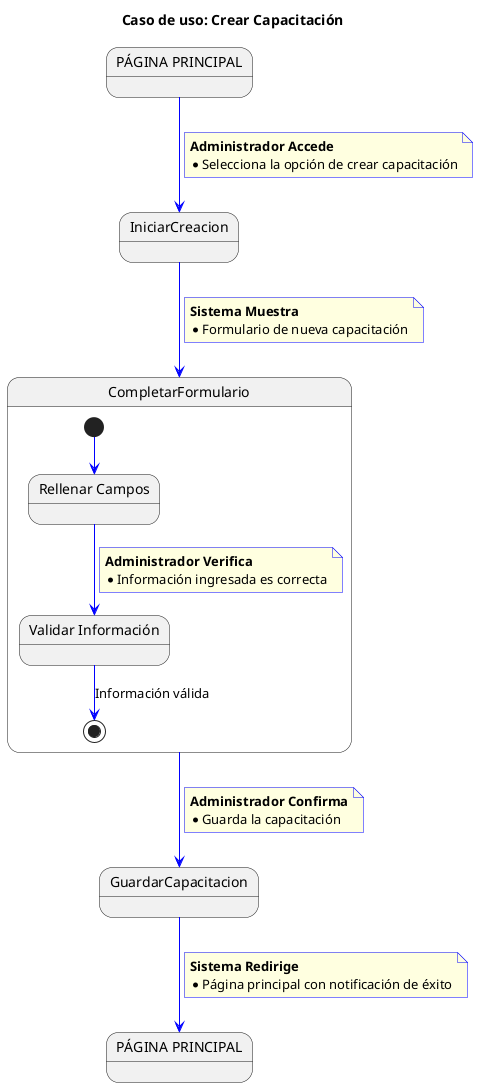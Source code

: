 @startuml
title Caso de uso: Crear Capacitación

skinparam {
    NoteBackgroundColor #lightYellow
    ArrowColor #blue
    NoteBorderColor #blue
    linetype polyline
}

state startState as "PÁGINA PRINCIPAL"
state endState as "PÁGINA PRINCIPAL"

startState --> IniciarCreacion
note on link
    <b>Administrador Accede</b>
    * Selecciona la opción de crear capacitación
end note

IniciarCreacion --> CompletarFormulario
note on link
    <b>Sistema Muestra</b>
    * Formulario de nueva capacitación
end note

state CompletarFormulario {
    state "Rellenar Campos" as RellenarCampos
    state "Validar Información" as ValidarInformacion

    [*] --> RellenarCampos
    RellenarCampos --> ValidarInformacion
    note on link
        <b>Administrador Verifica</b>
        * Información ingresada es correcta
    end note
    ValidarInformacion --> [*] : Información válida
}

CompletarFormulario --> GuardarCapacitacion
note on link
    <b>Administrador Confirma</b>
    * Guarda la capacitación
end note

GuardarCapacitacion --> endState
note on link
    <b>Sistema Redirige</b>
    * Página principal con notificación de éxito
end note
@enduml
